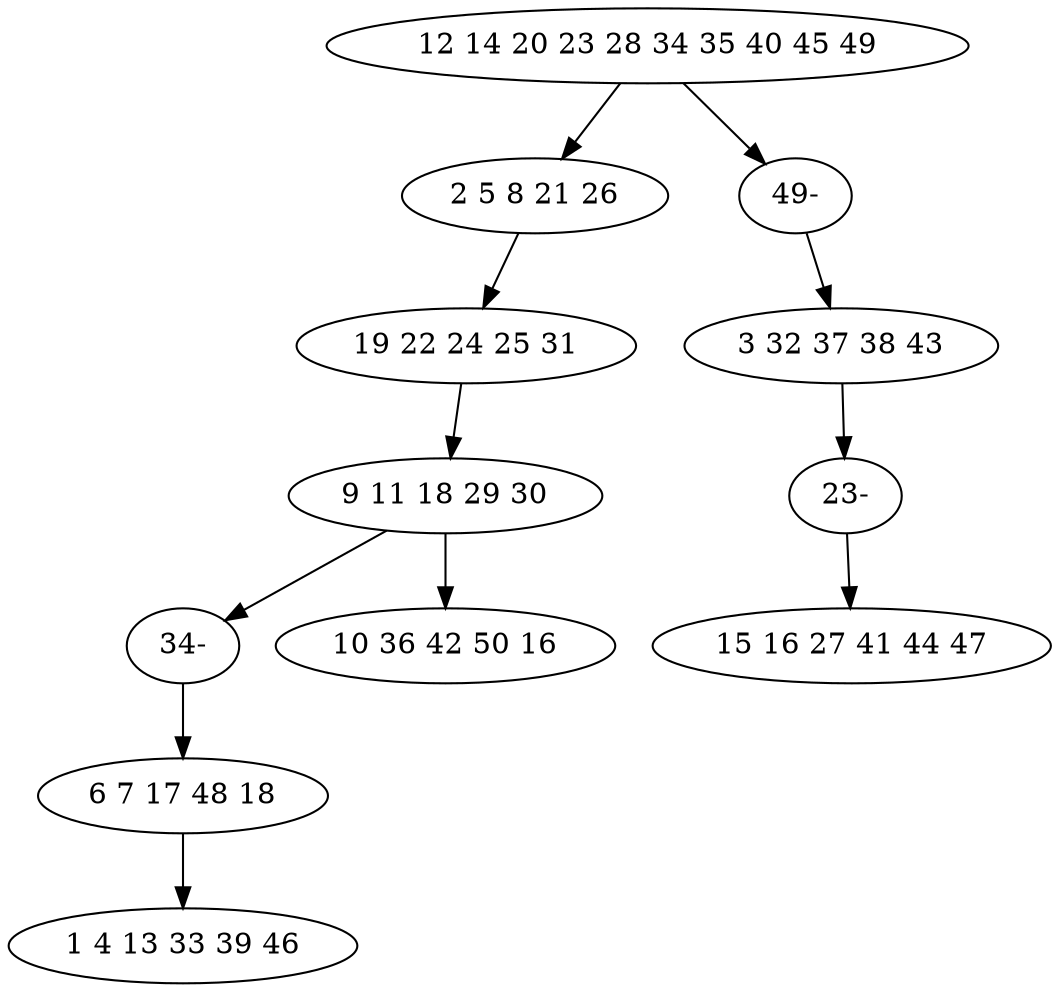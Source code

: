 digraph true_tree {
	"0" -> "1"
	"1" -> "2"
	"2" -> "3"
	"3" -> "11"
	"4" -> "5"
	"0" -> "10"
	"6" -> "9"
	"3" -> "8"
	"9" -> "7"
	"10" -> "6"
	"11" -> "4"
	"0" [label="12 14 20 23 28 34 35 40 45 49"];
	"1" [label="2 5 8 21 26"];
	"2" [label="19 22 24 25 31"];
	"3" [label="9 11 18 29 30"];
	"4" [label="6 7 17 48 18"];
	"5" [label="1 4 13 33 39 46"];
	"6" [label="3 32 37 38 43"];
	"7" [label="15 16 27 41 44 47"];
	"8" [label="10 36 42 50 16"];
	"9" [label="23-"];
	"10" [label="49-"];
	"11" [label="34-"];
}
